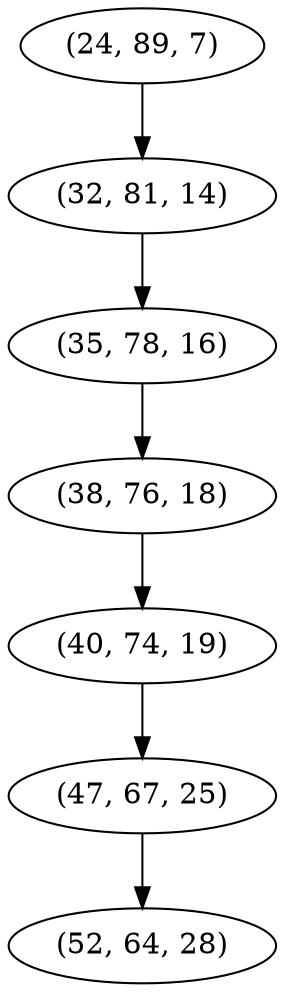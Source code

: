 digraph tree {
    "(24, 89, 7)";
    "(32, 81, 14)";
    "(35, 78, 16)";
    "(38, 76, 18)";
    "(40, 74, 19)";
    "(47, 67, 25)";
    "(52, 64, 28)";
    "(24, 89, 7)" -> "(32, 81, 14)";
    "(32, 81, 14)" -> "(35, 78, 16)";
    "(35, 78, 16)" -> "(38, 76, 18)";
    "(38, 76, 18)" -> "(40, 74, 19)";
    "(40, 74, 19)" -> "(47, 67, 25)";
    "(47, 67, 25)" -> "(52, 64, 28)";
}
